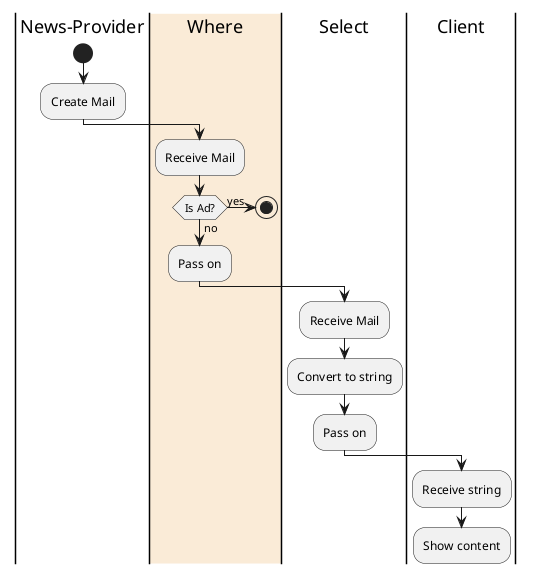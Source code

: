 @startuml Where
|News-Provider|
start
:Create Mail;
|#AntiqueWhite|Where|
:Receive Mail;
if (Is Ad?) then (yes)
    stop
else (no)
    :Pass on;
endif
|Select|
:Receive Mail;
:Convert to string;
:Pass on;
|Client|
:Receive string;
:Show content;
@enduml